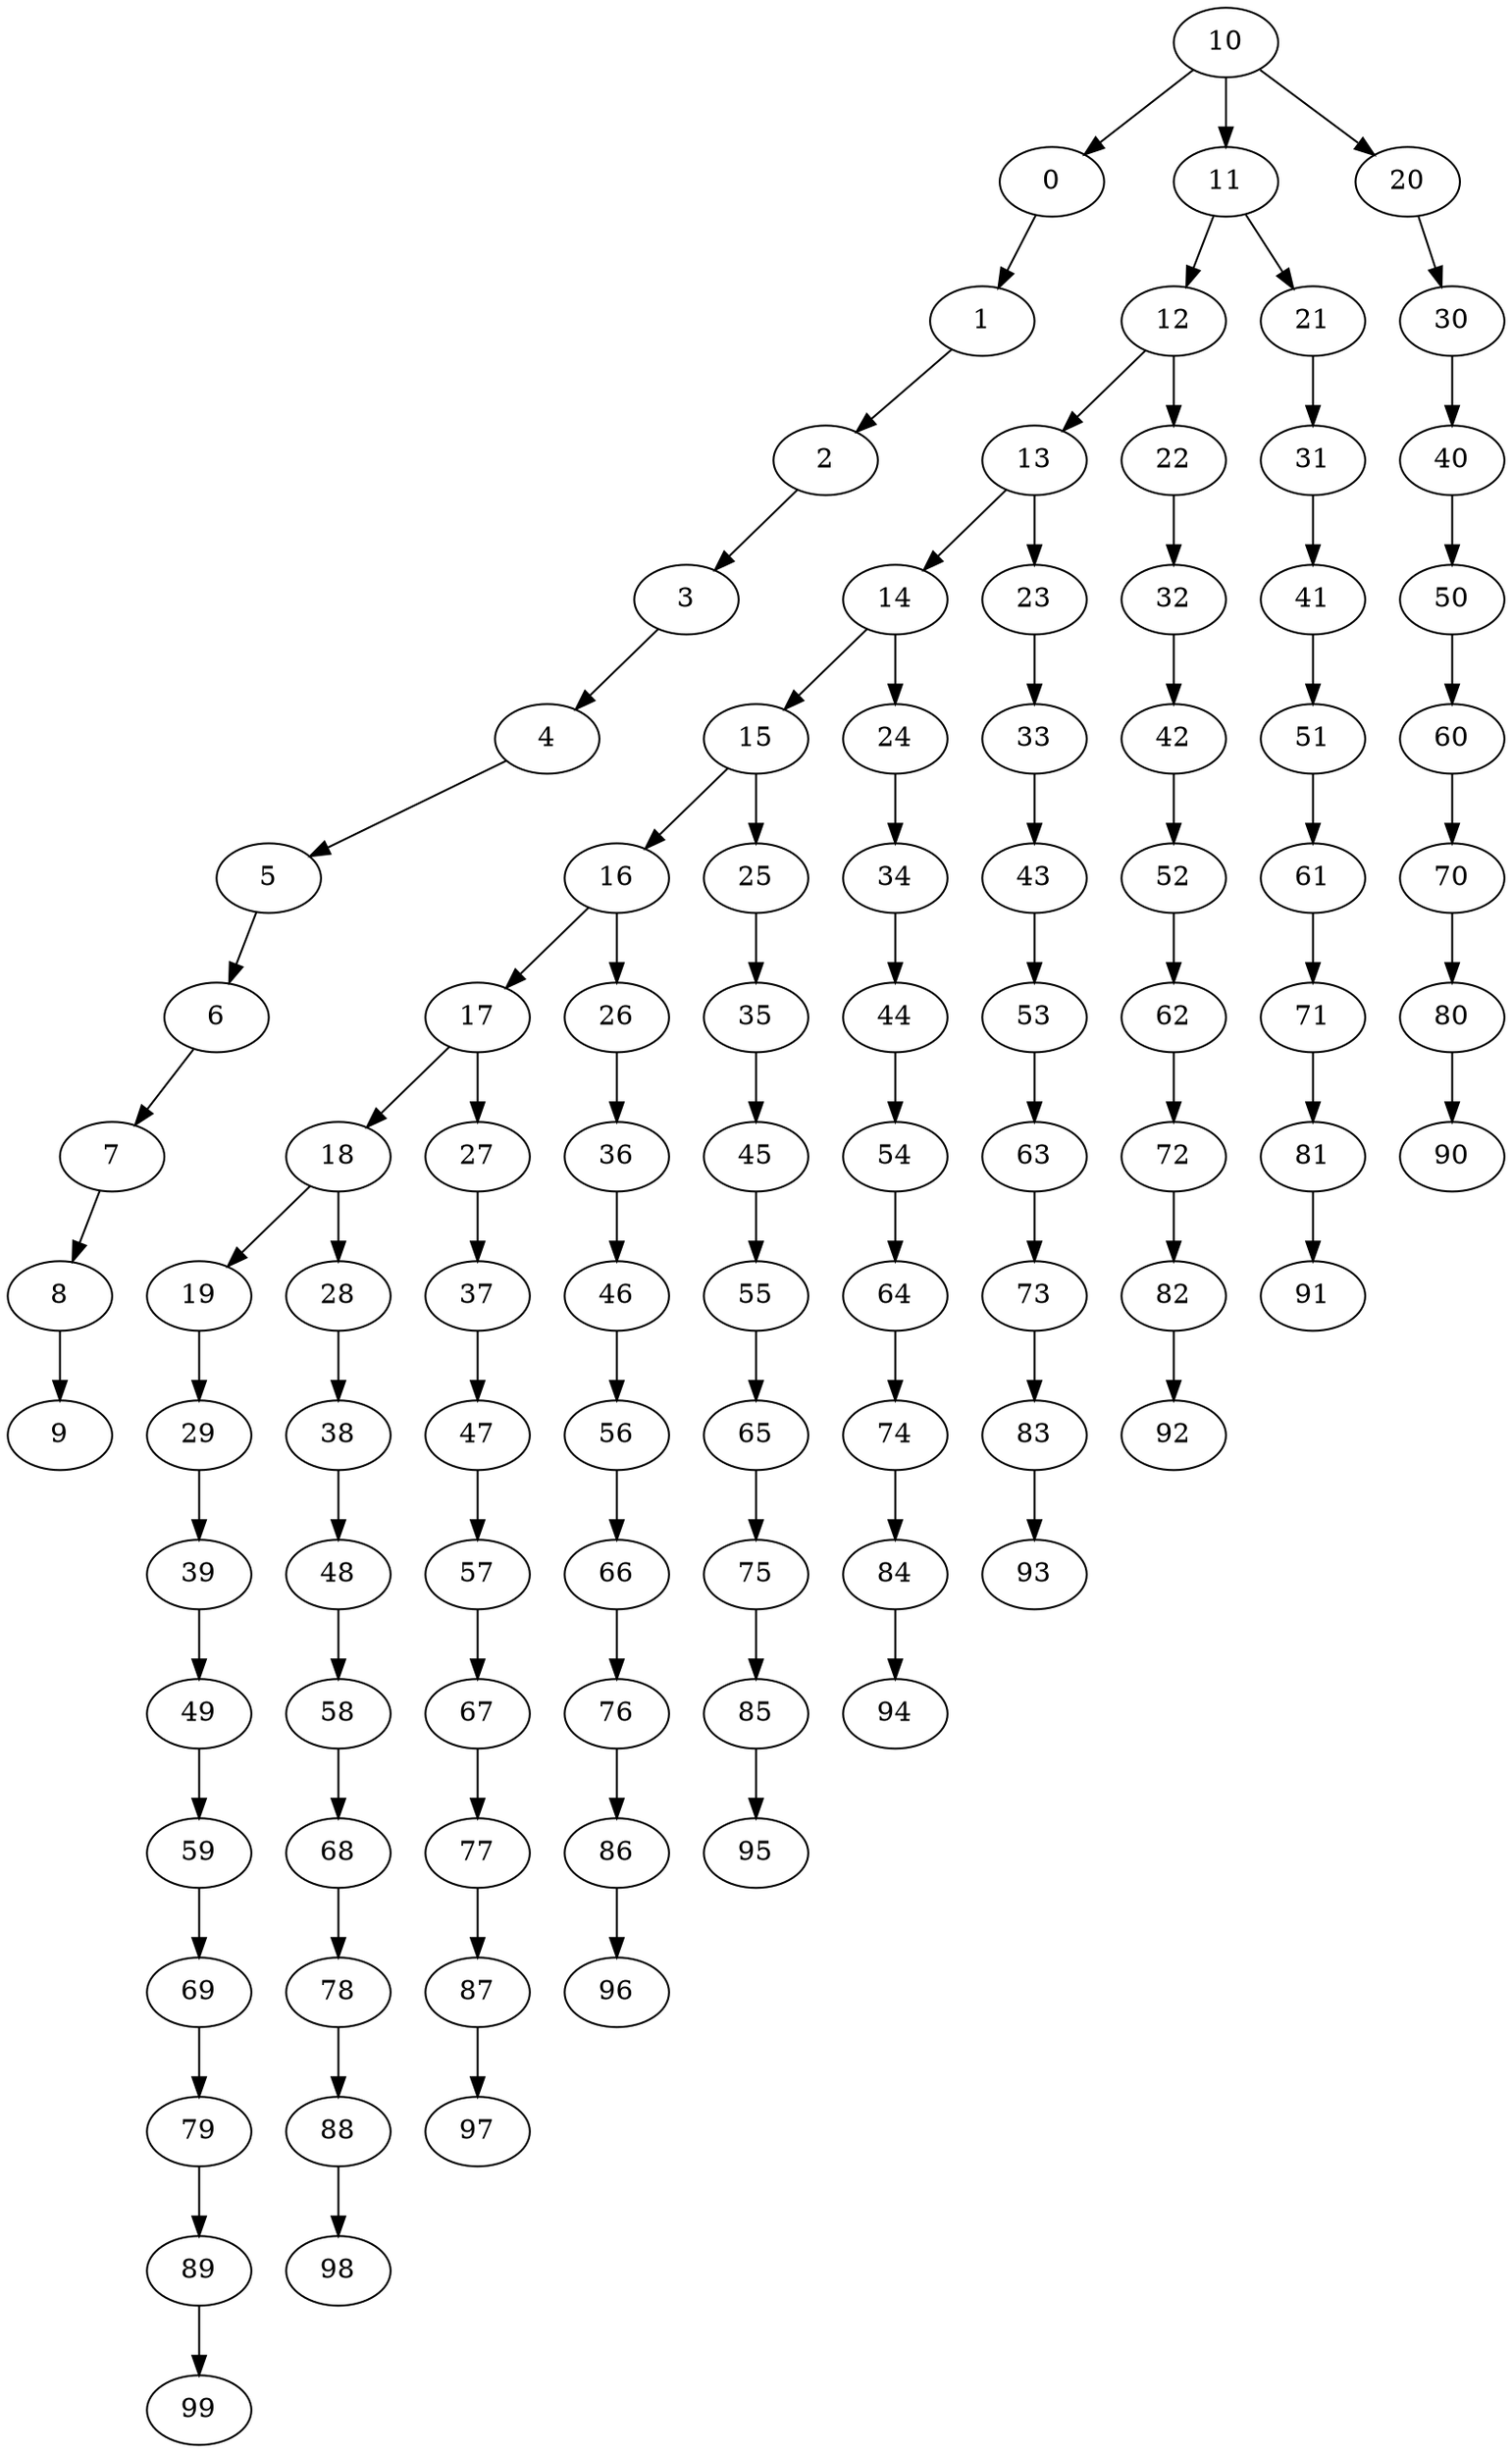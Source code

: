 digraph {
	0 [label = 0]
	1 [label = 1]
	2 [label = 2]
	3 [label = 3]
	4 [label = 4]
	5 [label = 5]
	6 [label = 6]
	7 [label = 7]
	8 [label = 8]
	9 [label = 9]
	10 [label = 10]
	11 [label = 11]
	12 [label = 12]
	13 [label = 13]
	14 [label = 14]
	15 [label = 15]
	16 [label = 16]
	17 [label = 17]
	18 [label = 18]
	19 [label = 19]
	20 [label = 20]
	21 [label = 21]
	22 [label = 22]
	23 [label = 23]
	24 [label = 24]
	25 [label = 25]
	26 [label = 26]
	27 [label = 27]
	28 [label = 28]
	29 [label = 29]
	30 [label = 30]
	31 [label = 31]
	32 [label = 32]
	33 [label = 33]
	34 [label = 34]
	35 [label = 35]
	36 [label = 36]
	37 [label = 37]
	38 [label = 38]
	39 [label = 39]
	40 [label = 40]
	41 [label = 41]
	42 [label = 42]
	43 [label = 43]
	44 [label = 44]
	45 [label = 45]
	46 [label = 46]
	47 [label = 47]
	48 [label = 48]
	49 [label = 49]
	50 [label = 50]
	51 [label = 51]
	52 [label = 52]
	53 [label = 53]
	54 [label = 54]
	55 [label = 55]
	56 [label = 56]
	57 [label = 57]
	58 [label = 58]
	59 [label = 59]
	60 [label = 60]
	61 [label = 61]
	62 [label = 62]
	63 [label = 63]
	64 [label = 64]
	65 [label = 65]
	66 [label = 66]
	67 [label = 67]
	68 [label = 68]
	69 [label = 69]
	70 [label = 70]
	71 [label = 71]
	72 [label = 72]
	73 [label = 73]
	74 [label = 74]
	75 [label = 75]
	76 [label = 76]
	77 [label = 77]
	78 [label = 78]
	79 [label = 79]
	80 [label = 80]
	81 [label = 81]
	82 [label = 82]
	83 [label = 83]
	84 [label = 84]
	85 [label = 85]
	86 [label = 86]
	87 [label = 87]
	88 [label = 88]
	89 [label = 89]
	90 [label = 90]
	91 [label = 91]
	92 [label = 92]
	93 [label = 93]
	94 [label = 94]
	95 [label = 95]
	96 [label = 96]
	97 [label = 97]
	98 [label = 98]
	99 [label = 99]
	10->20;
	10->11;
	10->0;
	0->1;
	11->21;
	11->12;
	20->30;
	1->2;
	12->22;
	12->13;
	21->31;
	30->40;
	2->3;
	13->23;
	13->14;
	22->32;
	31->41;
	40->50;
	3->4;
	14->24;
	14->15;
	23->33;
	32->42;
	41->51;
	50->60;
	4->5;
	15->25;
	15->16;
	24->34;
	33->43;
	42->52;
	51->61;
	60->70;
	5->6;
	16->26;
	16->17;
	25->35;
	34->44;
	43->53;
	52->62;
	61->71;
	70->80;
	6->7;
	17->27;
	17->18;
	26->36;
	35->45;
	44->54;
	53->63;
	62->72;
	71->81;
	80->90;
	7->8;
	18->28;
	18->19;
	27->37;
	36->46;
	45->55;
	54->64;
	63->73;
	72->82;
	81->91;
	8->9;
	19->29;
	28->38;
	37->47;
	46->56;
	55->65;
	64->74;
	73->83;
	82->92;
	29->39;
	38->48;
	47->57;
	56->66;
	65->75;
	74->84;
	83->93;
	39->49;
	48->58;
	57->67;
	66->76;
	75->85;
	84->94;
	49->59;
	58->68;
	67->77;
	76->86;
	85->95;
	59->69;
	68->78;
	77->87;
	86->96;
	69->79;
	78->88;
	87->97;
	79->89;
	88->98;
	89->99;
}
